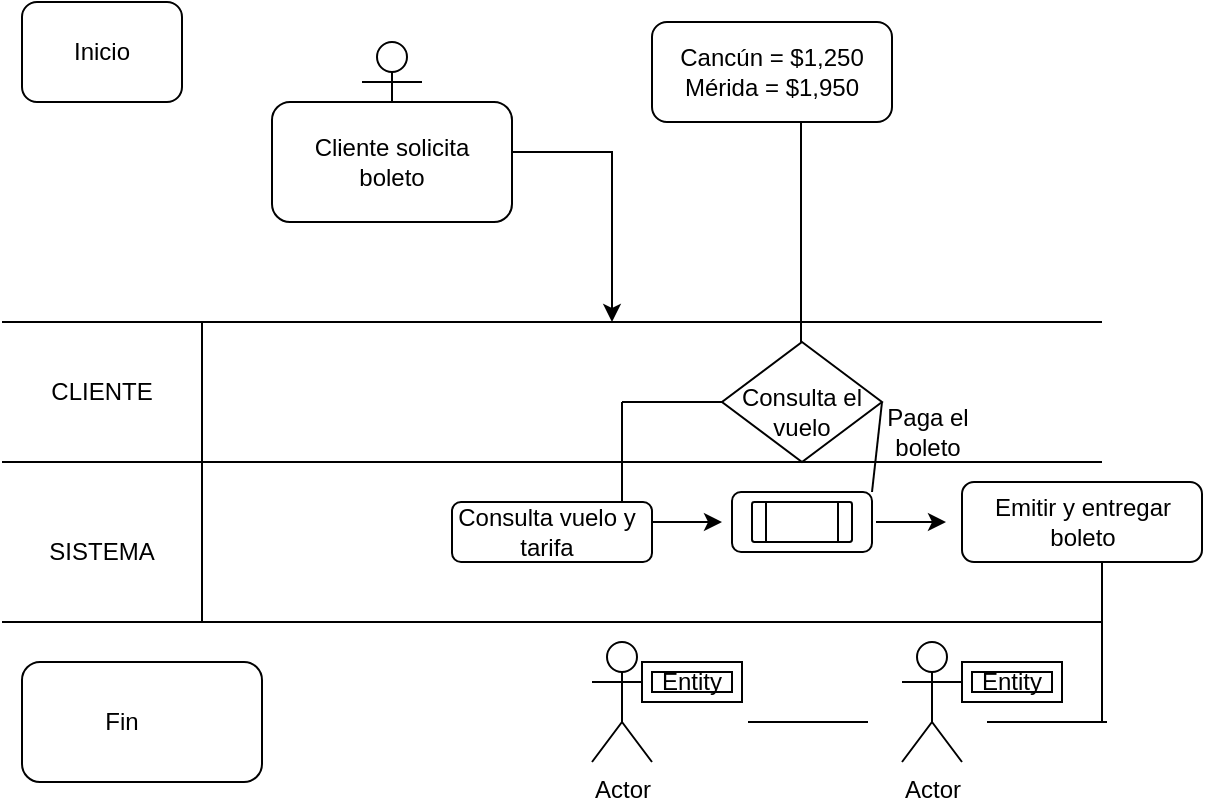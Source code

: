<mxfile version="28.0.6">
  <diagram id="_qt5lniw25Vx2tYiMeuX" name="Página-1">
    <mxGraphModel dx="1226" dy="746" grid="1" gridSize="10" guides="1" tooltips="1" connect="1" arrows="1" fold="1" page="1" pageScale="1" pageWidth="827" pageHeight="1169" math="0" shadow="0">
      <root>
        <mxCell id="0" />
        <mxCell id="1" parent="0" />
        <mxCell id="2-kfKoFbYWzu5PI2lUr2-45" value="" style="rounded=1;whiteSpace=wrap;html=1;" vertex="1" parent="1">
          <mxGeometry x="480" y="250" width="120" height="40" as="geometry" />
        </mxCell>
        <mxCell id="2-kfKoFbYWzu5PI2lUr2-7" value="Actor" style="shape=umlActor;verticalLabelPosition=bottom;verticalAlign=top;html=1;outlineConnect=0;" vertex="1" parent="1">
          <mxGeometry x="180" y="30" width="30" height="60" as="geometry" />
        </mxCell>
        <mxCell id="2-kfKoFbYWzu5PI2lUr2-2" value="" style="rounded=1;whiteSpace=wrap;html=1;" vertex="1" parent="1">
          <mxGeometry x="135" y="60" width="120" height="60" as="geometry" />
        </mxCell>
        <mxCell id="2-kfKoFbYWzu5PI2lUr2-1" value="" style="rounded=1;whiteSpace=wrap;html=1;" vertex="1" parent="1">
          <mxGeometry x="10" y="10" width="80" height="50" as="geometry" />
        </mxCell>
        <mxCell id="2-kfKoFbYWzu5PI2lUr2-3" value="" style="rounded=1;whiteSpace=wrap;html=1;" vertex="1" parent="1">
          <mxGeometry x="325" y="20" width="120" height="50" as="geometry" />
        </mxCell>
        <mxCell id="2-kfKoFbYWzu5PI2lUr2-4" value="Inicio" style="text;html=1;align=center;verticalAlign=middle;whiteSpace=wrap;rounded=0;" vertex="1" parent="1">
          <mxGeometry x="20" y="20" width="60" height="30" as="geometry" />
        </mxCell>
        <mxCell id="2-kfKoFbYWzu5PI2lUr2-5" value="Cliente solicita boleto" style="text;html=1;align=center;verticalAlign=middle;whiteSpace=wrap;rounded=0;" vertex="1" parent="1">
          <mxGeometry x="150" y="75" width="90" height="30" as="geometry" />
        </mxCell>
        <mxCell id="2-kfKoFbYWzu5PI2lUr2-6" value="Cancún = $1,250&lt;div&gt;Mérida = $1,950&lt;/div&gt;" style="text;html=1;align=center;verticalAlign=middle;whiteSpace=wrap;rounded=0;" vertex="1" parent="1">
          <mxGeometry x="325" y="20" width="120" height="50" as="geometry" />
        </mxCell>
        <mxCell id="2-kfKoFbYWzu5PI2lUr2-8" value="" style="endArrow=classic;html=1;rounded=0;" edge="1" parent="1">
          <mxGeometry width="50" height="50" relative="1" as="geometry">
            <mxPoint x="255" y="85" as="sourcePoint" />
            <mxPoint x="305" y="170" as="targetPoint" />
            <Array as="points">
              <mxPoint x="305" y="85" />
            </Array>
          </mxGeometry>
        </mxCell>
        <mxCell id="2-kfKoFbYWzu5PI2lUr2-9" value="" style="endArrow=none;html=1;rounded=0;" edge="1" parent="1">
          <mxGeometry width="50" height="50" relative="1" as="geometry">
            <mxPoint x="399.5" y="180" as="sourcePoint" />
            <mxPoint x="399.5" y="70" as="targetPoint" />
          </mxGeometry>
        </mxCell>
        <mxCell id="2-kfKoFbYWzu5PI2lUr2-23" value="" style="endArrow=none;html=1;rounded=0;" edge="1" parent="1">
          <mxGeometry width="50" height="50" relative="1" as="geometry">
            <mxPoint y="170" as="sourcePoint" />
            <mxPoint x="550" y="170" as="targetPoint" />
          </mxGeometry>
        </mxCell>
        <mxCell id="2-kfKoFbYWzu5PI2lUr2-24" value="" style="endArrow=none;html=1;rounded=0;" edge="1" parent="1">
          <mxGeometry width="50" height="50" relative="1" as="geometry">
            <mxPoint y="240" as="sourcePoint" />
            <mxPoint x="550" y="240" as="targetPoint" />
          </mxGeometry>
        </mxCell>
        <mxCell id="2-kfKoFbYWzu5PI2lUr2-25" value="" style="endArrow=none;html=1;rounded=0;" edge="1" parent="1">
          <mxGeometry width="50" height="50" relative="1" as="geometry">
            <mxPoint y="320" as="sourcePoint" />
            <mxPoint x="550" y="320" as="targetPoint" />
          </mxGeometry>
        </mxCell>
        <mxCell id="2-kfKoFbYWzu5PI2lUr2-27" value="CLIENTE" style="text;html=1;align=center;verticalAlign=middle;whiteSpace=wrap;rounded=0;" vertex="1" parent="1">
          <mxGeometry x="20" y="190" width="60" height="30" as="geometry" />
        </mxCell>
        <mxCell id="2-kfKoFbYWzu5PI2lUr2-28" value="SISTEMA" style="text;html=1;align=center;verticalAlign=middle;whiteSpace=wrap;rounded=0;" vertex="1" parent="1">
          <mxGeometry x="20" y="270" width="60" height="30" as="geometry" />
        </mxCell>
        <mxCell id="2-kfKoFbYWzu5PI2lUr2-30" value="" style="endArrow=none;html=1;rounded=0;" edge="1" parent="1">
          <mxGeometry width="50" height="50" relative="1" as="geometry">
            <mxPoint x="100" y="320" as="sourcePoint" />
            <mxPoint x="100" y="170" as="targetPoint" />
          </mxGeometry>
        </mxCell>
        <mxCell id="2-kfKoFbYWzu5PI2lUr2-31" value="" style="rhombus;whiteSpace=wrap;html=1;" vertex="1" parent="1">
          <mxGeometry x="360" y="180" width="80" height="60" as="geometry" />
        </mxCell>
        <mxCell id="2-kfKoFbYWzu5PI2lUr2-32" value="Consulta el vuelo" style="text;html=1;align=center;verticalAlign=middle;whiteSpace=wrap;rounded=0;" vertex="1" parent="1">
          <mxGeometry x="355" y="200" width="90" height="30" as="geometry" />
        </mxCell>
        <mxCell id="2-kfKoFbYWzu5PI2lUr2-33" value="" style="endArrow=none;html=1;rounded=0;" edge="1" parent="1">
          <mxGeometry width="50" height="50" relative="1" as="geometry">
            <mxPoint x="310" y="210" as="sourcePoint" />
            <mxPoint x="360" y="210" as="targetPoint" />
          </mxGeometry>
        </mxCell>
        <mxCell id="2-kfKoFbYWzu5PI2lUr2-34" value="" style="endArrow=none;html=1;rounded=0;" edge="1" parent="1">
          <mxGeometry width="50" height="50" relative="1" as="geometry">
            <mxPoint x="310" y="260" as="sourcePoint" />
            <mxPoint x="310" y="210" as="targetPoint" />
            <Array as="points" />
          </mxGeometry>
        </mxCell>
        <mxCell id="2-kfKoFbYWzu5PI2lUr2-36" value="" style="rounded=1;whiteSpace=wrap;html=1;" vertex="1" parent="1">
          <mxGeometry x="225" y="260" width="100" height="30" as="geometry" />
        </mxCell>
        <mxCell id="2-kfKoFbYWzu5PI2lUr2-37" value="Consulta vuelo y tarifa" style="text;html=1;align=center;verticalAlign=middle;whiteSpace=wrap;rounded=0;" vertex="1" parent="1">
          <mxGeometry x="225" y="260" width="95" height="30" as="geometry" />
        </mxCell>
        <mxCell id="2-kfKoFbYWzu5PI2lUr2-38" value="" style="endArrow=classic;html=1;rounded=0;" edge="1" parent="1">
          <mxGeometry width="50" height="50" relative="1" as="geometry">
            <mxPoint x="325" y="270" as="sourcePoint" />
            <mxPoint x="360" y="270" as="targetPoint" />
          </mxGeometry>
        </mxCell>
        <mxCell id="2-kfKoFbYWzu5PI2lUr2-40" value="" style="rounded=1;whiteSpace=wrap;html=1;" vertex="1" parent="1">
          <mxGeometry x="365" y="255" width="70" height="30" as="geometry" />
        </mxCell>
        <mxCell id="2-kfKoFbYWzu5PI2lUr2-41" value="" style="verticalLabelPosition=bottom;verticalAlign=top;html=1;shape=process;whiteSpace=wrap;rounded=1;size=0.14;arcSize=6;labelBackgroundColor=#1A1A1A;labelBorderColor=#330033;fontColor=#000000;" vertex="1" parent="1">
          <mxGeometry x="375" y="260" width="50" height="20" as="geometry" />
        </mxCell>
        <mxCell id="2-kfKoFbYWzu5PI2lUr2-42" value="" style="endArrow=classic;html=1;rounded=0;" edge="1" parent="1">
          <mxGeometry width="50" height="50" relative="1" as="geometry">
            <mxPoint x="437" y="270" as="sourcePoint" />
            <mxPoint x="472" y="270" as="targetPoint" />
          </mxGeometry>
        </mxCell>
        <mxCell id="2-kfKoFbYWzu5PI2lUr2-43" value="Emitir y entregar boleto" style="text;html=1;align=center;verticalAlign=middle;whiteSpace=wrap;rounded=0;" vertex="1" parent="1">
          <mxGeometry x="492.5" y="255" width="95" height="30" as="geometry" />
        </mxCell>
        <mxCell id="2-kfKoFbYWzu5PI2lUr2-46" value="" style="endArrow=none;html=1;rounded=0;exitX=1;exitY=0;exitDx=0;exitDy=0;" edge="1" parent="1" source="2-kfKoFbYWzu5PI2lUr2-40">
          <mxGeometry width="50" height="50" relative="1" as="geometry">
            <mxPoint x="420" y="250" as="sourcePoint" />
            <mxPoint x="440" y="210" as="targetPoint" />
          </mxGeometry>
        </mxCell>
        <mxCell id="2-kfKoFbYWzu5PI2lUr2-47" value="Paga el boleto" style="text;html=1;align=center;verticalAlign=middle;whiteSpace=wrap;rounded=0;" vertex="1" parent="1">
          <mxGeometry x="432.5" y="210" width="60" height="30" as="geometry" />
        </mxCell>
        <mxCell id="2-kfKoFbYWzu5PI2lUr2-48" value="" style="endArrow=none;html=1;rounded=0;" edge="1" parent="1">
          <mxGeometry width="50" height="50" relative="1" as="geometry">
            <mxPoint x="550" y="370" as="sourcePoint" />
            <mxPoint x="550" y="290" as="targetPoint" />
          </mxGeometry>
        </mxCell>
        <mxCell id="2-kfKoFbYWzu5PI2lUr2-49" value="" style="endArrow=none;html=1;rounded=0;" edge="1" parent="1">
          <mxGeometry width="50" height="50" relative="1" as="geometry">
            <mxPoint x="492.5" y="370" as="sourcePoint" />
            <mxPoint x="552.5" y="370" as="targetPoint" />
          </mxGeometry>
        </mxCell>
        <mxCell id="2-kfKoFbYWzu5PI2lUr2-51" value="Actor" style="shape=umlActor;verticalLabelPosition=bottom;verticalAlign=top;html=1;outlineConnect=0;" vertex="1" parent="1">
          <mxGeometry x="450" y="330" width="30" height="60" as="geometry" />
        </mxCell>
        <mxCell id="2-kfKoFbYWzu5PI2lUr2-53" value="Entity" style="shape=ext;margin=3;double=1;whiteSpace=wrap;html=1;align=center;" vertex="1" parent="1">
          <mxGeometry x="480" y="340" width="50" height="20" as="geometry" />
        </mxCell>
        <mxCell id="2-kfKoFbYWzu5PI2lUr2-54" value="" style="endArrow=none;html=1;rounded=0;" edge="1" parent="1">
          <mxGeometry width="50" height="50" relative="1" as="geometry">
            <mxPoint x="373" y="370" as="sourcePoint" />
            <mxPoint x="433" y="370" as="targetPoint" />
          </mxGeometry>
        </mxCell>
        <mxCell id="2-kfKoFbYWzu5PI2lUr2-55" value="Actor" style="shape=umlActor;verticalLabelPosition=bottom;verticalAlign=top;html=1;outlineConnect=0;" vertex="1" parent="1">
          <mxGeometry x="295" y="330" width="30" height="60" as="geometry" />
        </mxCell>
        <mxCell id="2-kfKoFbYWzu5PI2lUr2-56" value="Entity" style="shape=ext;margin=3;double=1;whiteSpace=wrap;html=1;align=center;" vertex="1" parent="1">
          <mxGeometry x="320" y="340" width="50" height="20" as="geometry" />
        </mxCell>
        <mxCell id="2-kfKoFbYWzu5PI2lUr2-57" value="" style="rounded=1;whiteSpace=wrap;html=1;" vertex="1" parent="1">
          <mxGeometry x="10" y="340" width="120" height="60" as="geometry" />
        </mxCell>
        <mxCell id="2-kfKoFbYWzu5PI2lUr2-58" value="Fin" style="text;html=1;align=center;verticalAlign=middle;whiteSpace=wrap;rounded=0;" vertex="1" parent="1">
          <mxGeometry x="30" y="355" width="60" height="30" as="geometry" />
        </mxCell>
      </root>
    </mxGraphModel>
  </diagram>
</mxfile>
